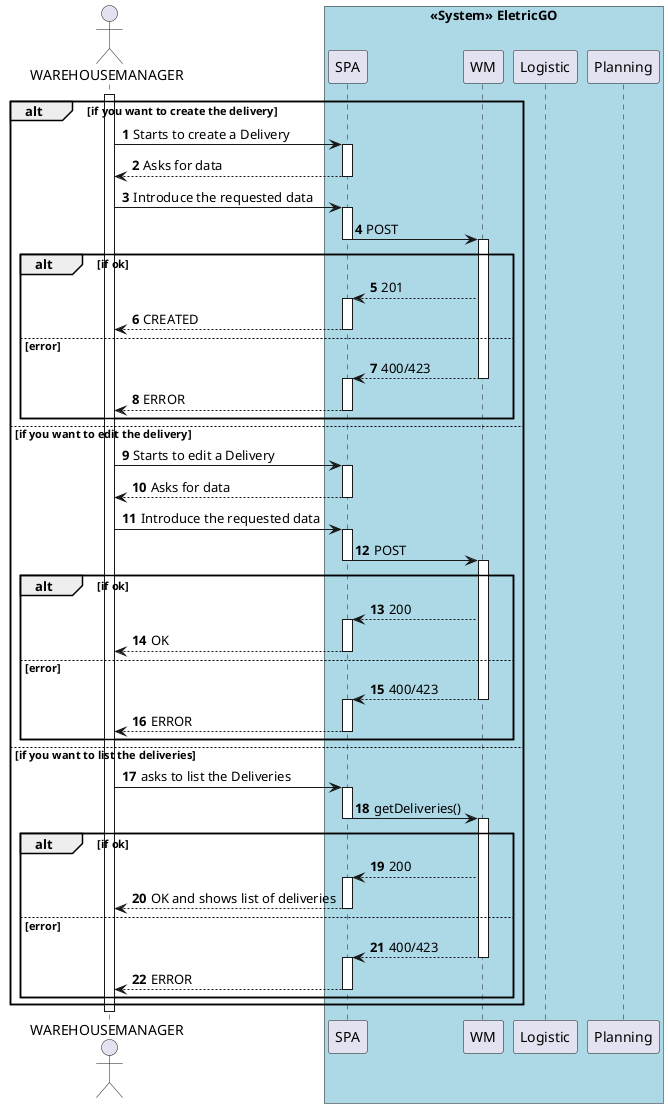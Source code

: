 @startuml Sequence Diagram
autonumber

actor WAREHOUSEMANAGER as WMR

activate WMR
box "<<System>> EletricGO" #LightBlue
'participant "<<System>> EletricGO" as E
participant "SPA" as SPA
participant "WM" as WM
participant "Logistic" as LOG
participant "Planning" as PLAN
end box

alt if you want to create the delivery
    WMR -> SPA: Starts to create a Delivery
    activate SPA
    SPA --> WMR: Asks for data
    deactivate SPA
    WMR-> SPA: Introduce the requested data
    activate SPA
    SPA -> WM: POST
    deactivate SPA
    activate WM
    alt if ok 

        WM --> SPA: 201 
        activate SPA
        WMR <-- SPA: CREATED
        deactivate SPA

    else error 
        SPA <-- WM: 400/423
        deactivate WM
        activate SPA
        WMR <-- SPA: ERROR
        deactivate SPA

        end alt
    else if you want to edit the delivery

        WMR -> SPA: Starts to edit a Delivery
        activate SPA
        SPA --> WMR: Asks for data
        deactivate SPA

        WMR-> SPA: Introduce the requested data

        activate SPA
        SPA -> WM: POST
        deactivate SPA
        activate WM

        alt if ok 

            WM --> SPA: 200
            activate SPA
            WMR <-- SPA: OK
            deactivate SPA
        else error 
            SPA <-- WM: 400/423
            deactivate WM
            activate SPA

            WMR <-- SPA: ERROR
            deactivate SPA
            end alt

        else if you want to list the deliveries
            WMR -> SPA: asks to list the Deliveries
            activate SPA
            SPA -> WM: getDeliveries()
            deactivate SPA
            activate WM
            alt if ok 

                WM --> SPA: 200
                activate SPA
                WMR <-- SPA: OK and shows list of deliveries
                deactivate SPA
            else error 
                SPA <-- WM: 400/423
                deactivate WM
                activate SPA

                WMR <-- SPA: ERROR
                deactivate SPA

                end alt
                end alt
                deactivate WMR

@enduml